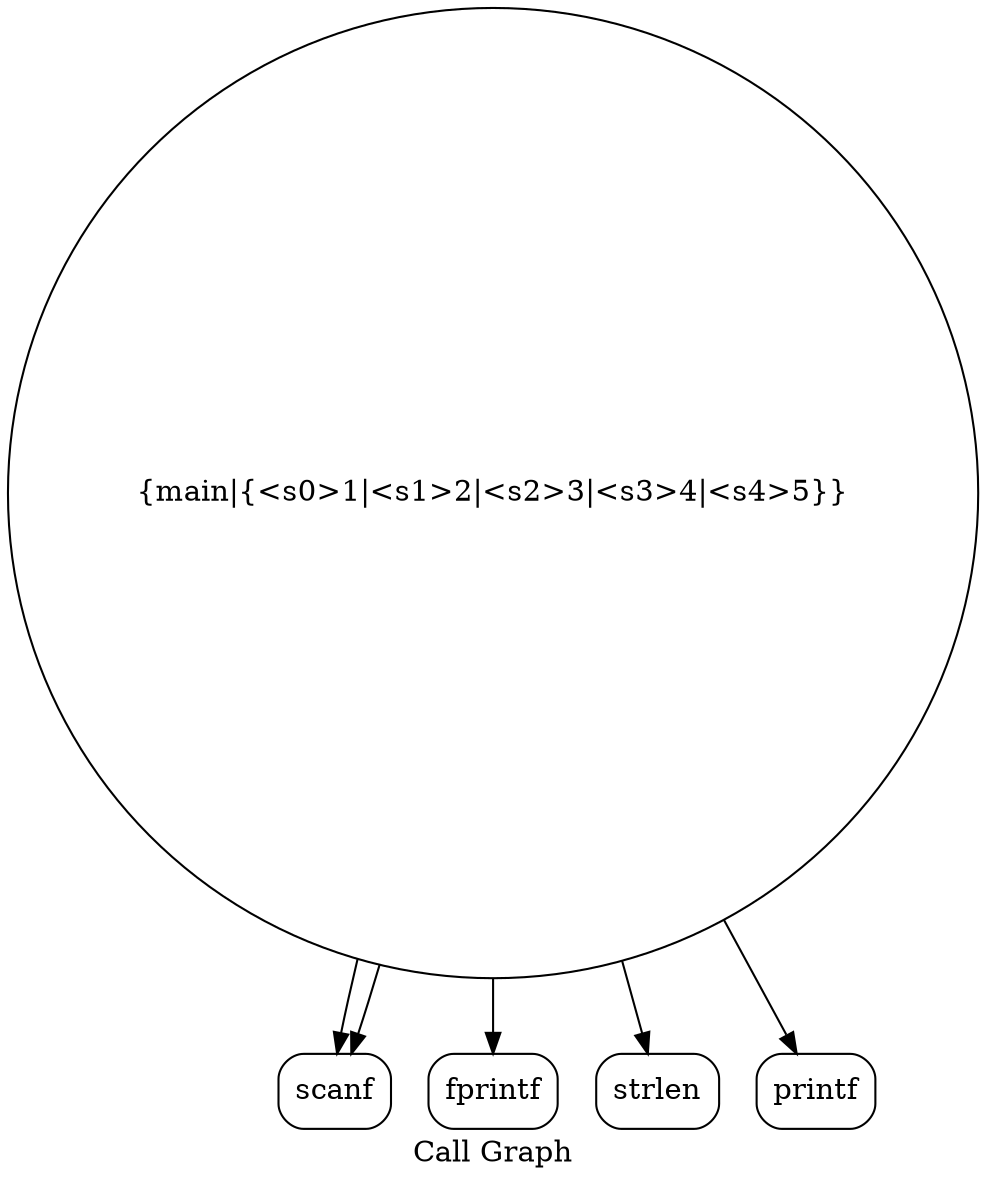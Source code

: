 digraph "Call Graph" {
	label="Call Graph";

	Node0x5590c62d21c0 [shape=record,shape=circle,label="{main|{<s0>1|<s1>2|<s2>3|<s3>4|<s4>5}}"];
	Node0x5590c62d21c0:s0 -> Node0x5590c62d2650[color=black];
	Node0x5590c62d21c0:s1 -> Node0x5590c62d26d0[color=black];
	Node0x5590c62d21c0:s2 -> Node0x5590c62d2650[color=black];
	Node0x5590c62d21c0:s3 -> Node0x5590c62d2750[color=black];
	Node0x5590c62d21c0:s4 -> Node0x5590c62d27d0[color=black];
	Node0x5590c62d26d0 [shape=record,shape=Mrecord,label="{fprintf}"];
	Node0x5590c62d27d0 [shape=record,shape=Mrecord,label="{printf}"];
	Node0x5590c62d2650 [shape=record,shape=Mrecord,label="{scanf}"];
	Node0x5590c62d2750 [shape=record,shape=Mrecord,label="{strlen}"];
}
